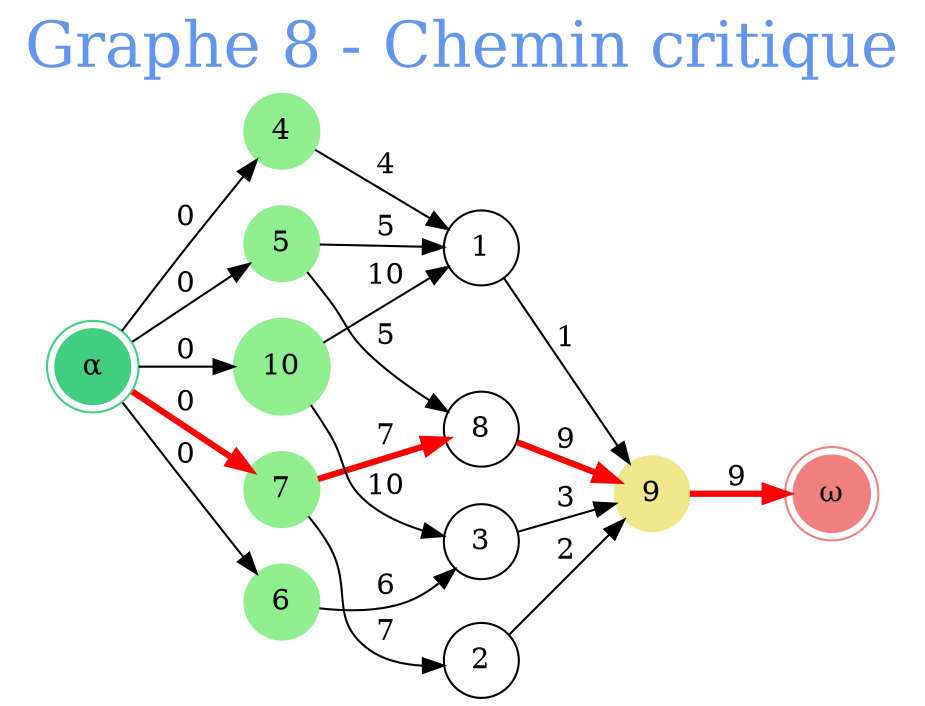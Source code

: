 // Graphe 8 - Chemin critique
digraph {
	rankdir=LR
	graph [fontcolor=cornflowerblue fontsize=30 label="Graphe 8 - Chemin critique" labelloc=t]
	0 [label="α" color=seagreen3 shape=doublecircle style=filled]
	1 [label=1 shape=circle]
	2 [label=2 shape=circle]
	3 [label=3 shape=circle]
	4 [label=4 color=lightgreen shape=circle style=filled]
	5 [label=5 color=lightgreen shape=circle style=filled]
	6 [label=6 color=lightgreen shape=circle style=filled]
	7 [label=7 color=lightgreen shape=circle style=filled]
	8 [label=8 shape=circle]
	9 [label=9 color=khaki shape=circle style=filled]
	10 [label=10 color=lightgreen shape=circle style=filled]
	11 [label="ω" color=lightcoral shape=doublecircle style=filled]
	0 -> 4 [label=0]
	0 -> 5 [label=0]
	0 -> 6 [label=0]
	0 -> 10 [label=0]
	1 -> 9 [label=1]
	2 -> 9 [label=2]
	3 -> 9 [label=3]
	4 -> 1 [label=4]
	5 -> 1 [label=5]
	5 -> 8 [label=5]
	6 -> 3 [label=6]
	7 -> 2 [label=7]
	10 -> 1 [label=10]
	10 -> 3 [label=10]
	0 -> 7 [label=0 color=red constraint=true penwidth=3.0]
	9 -> 11 [label=9 color=red constraint=true penwidth=3.0]
	8 -> 9 [label=9 color=red constraint=true penwidth=3.0]
	7 -> 8 [label=7 color=red constraint=true penwidth=3.0]
}
